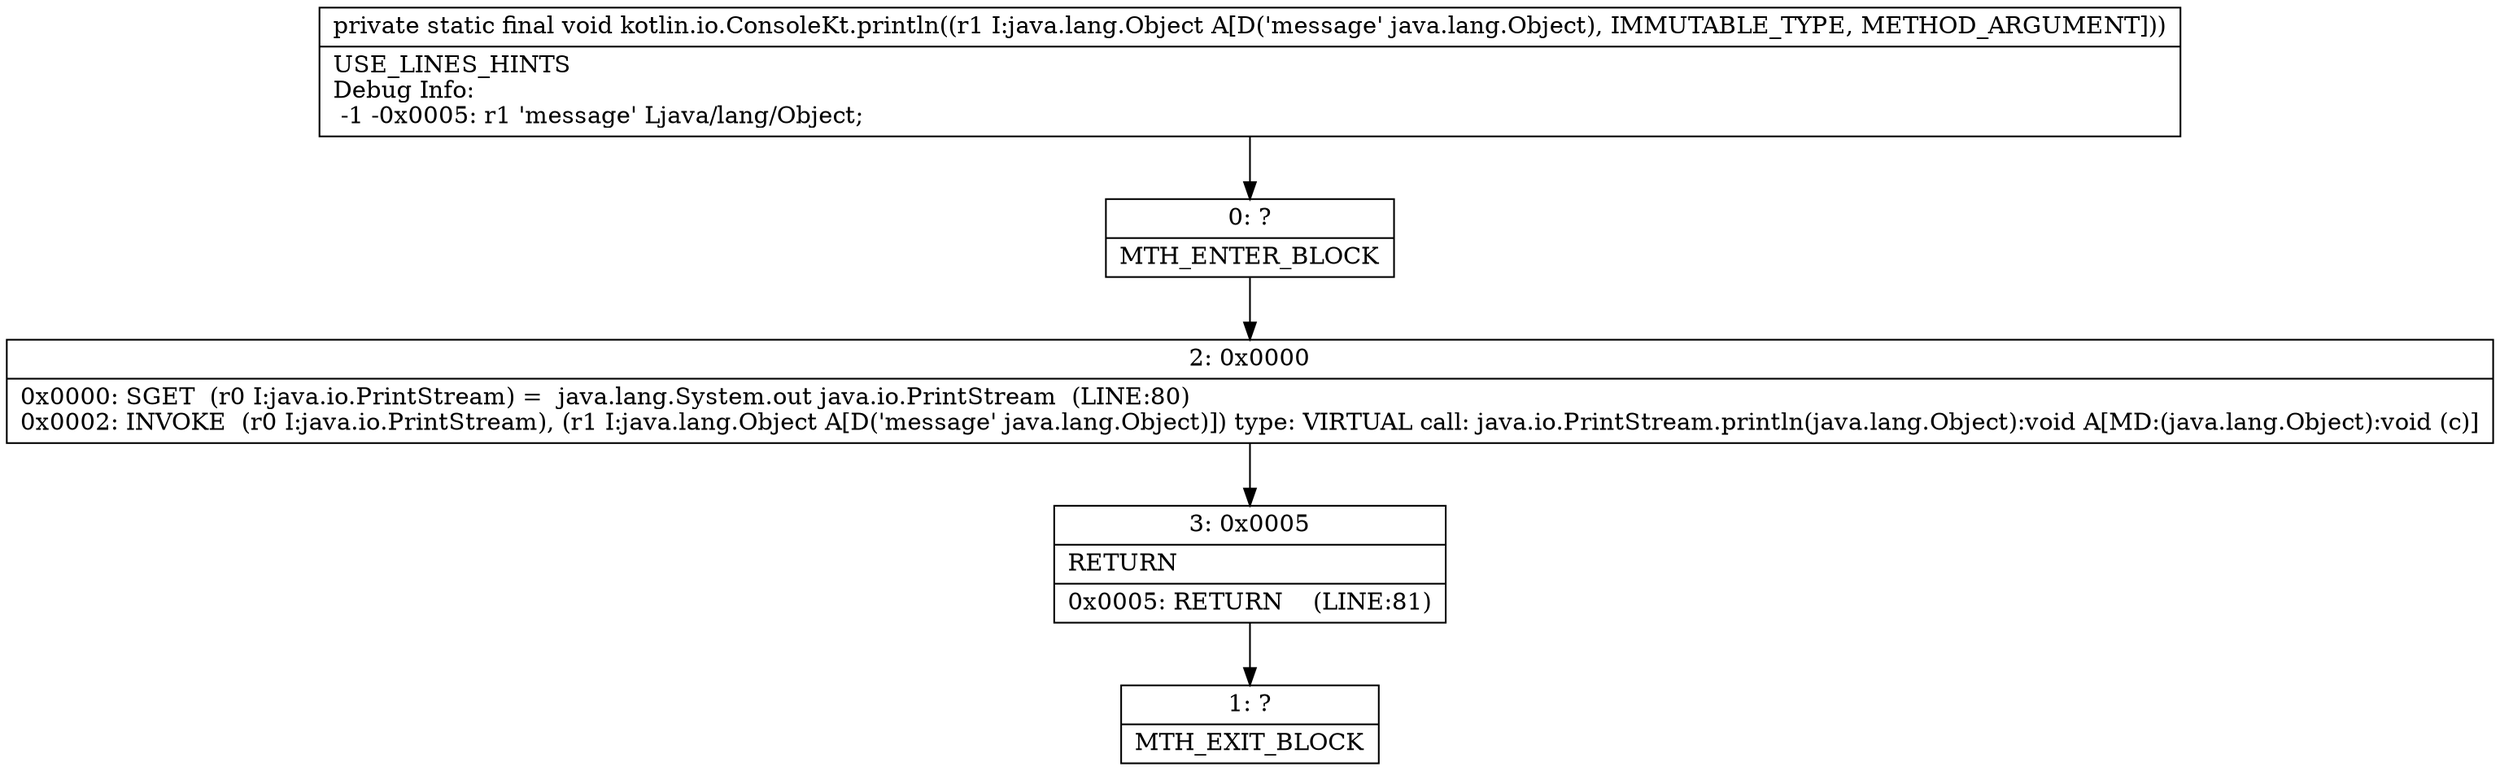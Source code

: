 digraph "CFG forkotlin.io.ConsoleKt.println(Ljava\/lang\/Object;)V" {
Node_0 [shape=record,label="{0\:\ ?|MTH_ENTER_BLOCK\l}"];
Node_2 [shape=record,label="{2\:\ 0x0000|0x0000: SGET  (r0 I:java.io.PrintStream) =  java.lang.System.out java.io.PrintStream  (LINE:80)\l0x0002: INVOKE  (r0 I:java.io.PrintStream), (r1 I:java.lang.Object A[D('message' java.lang.Object)]) type: VIRTUAL call: java.io.PrintStream.println(java.lang.Object):void A[MD:(java.lang.Object):void (c)]\l}"];
Node_3 [shape=record,label="{3\:\ 0x0005|RETURN\l|0x0005: RETURN    (LINE:81)\l}"];
Node_1 [shape=record,label="{1\:\ ?|MTH_EXIT_BLOCK\l}"];
MethodNode[shape=record,label="{private static final void kotlin.io.ConsoleKt.println((r1 I:java.lang.Object A[D('message' java.lang.Object), IMMUTABLE_TYPE, METHOD_ARGUMENT]))  | USE_LINES_HINTS\lDebug Info:\l  \-1 \-0x0005: r1 'message' Ljava\/lang\/Object;\l}"];
MethodNode -> Node_0;Node_0 -> Node_2;
Node_2 -> Node_3;
Node_3 -> Node_1;
}


